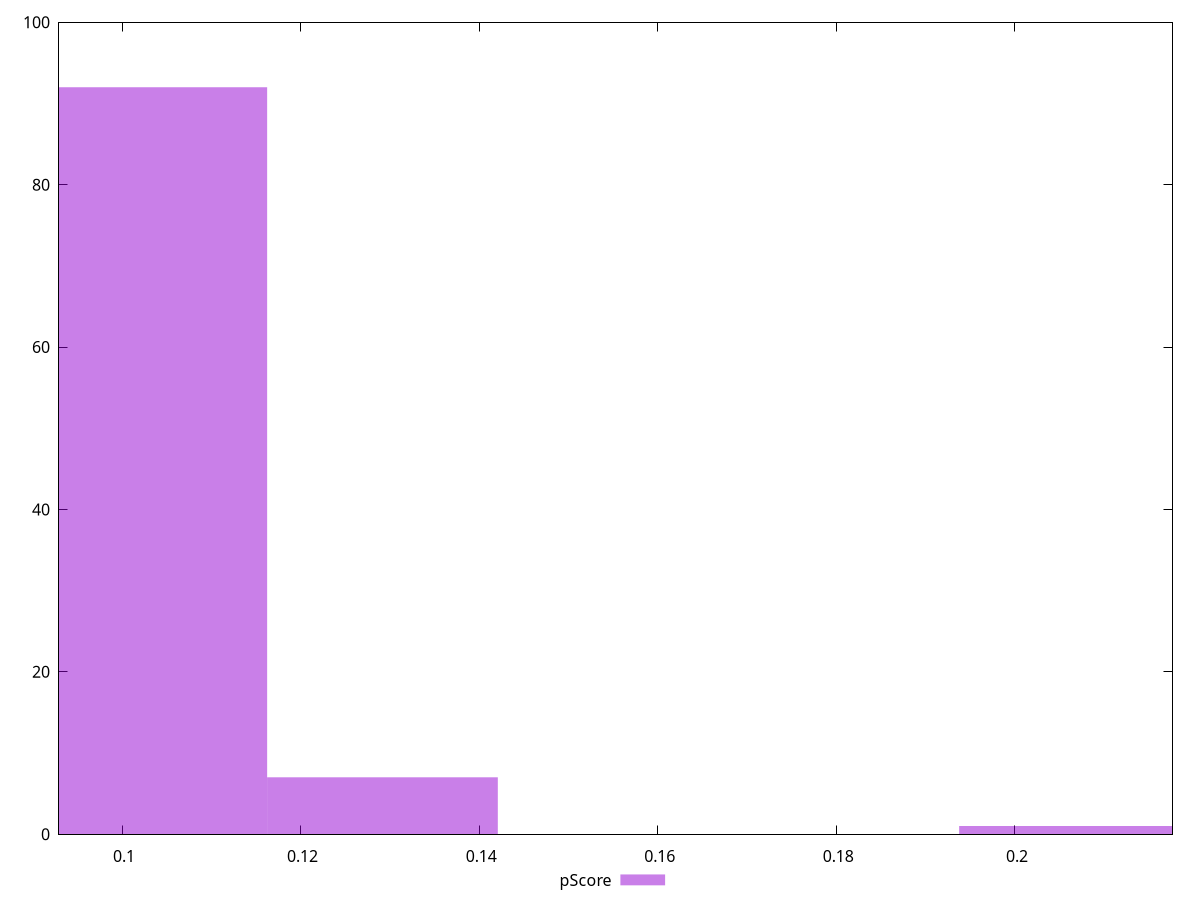 reset

$pScore <<EOF
0.20667046050160426 1
0.10333523025080213 92
0.12916903781350267 7
EOF

set key outside below
set boxwidth 0.025833807562700532
set xrange [0.09294117647058825:0.21764705882352942]
set yrange [0:100]
set trange [0:100]
set style fill transparent solid 0.5 noborder
set terminal svg size 640, 490 enhanced background rgb 'white'
set output "reports/report_00031_2021-02-24T23-18-18.084Z/unused-javascript/samples/astro/pScore/histogram.svg"

plot $pScore title "pScore" with boxes

reset
